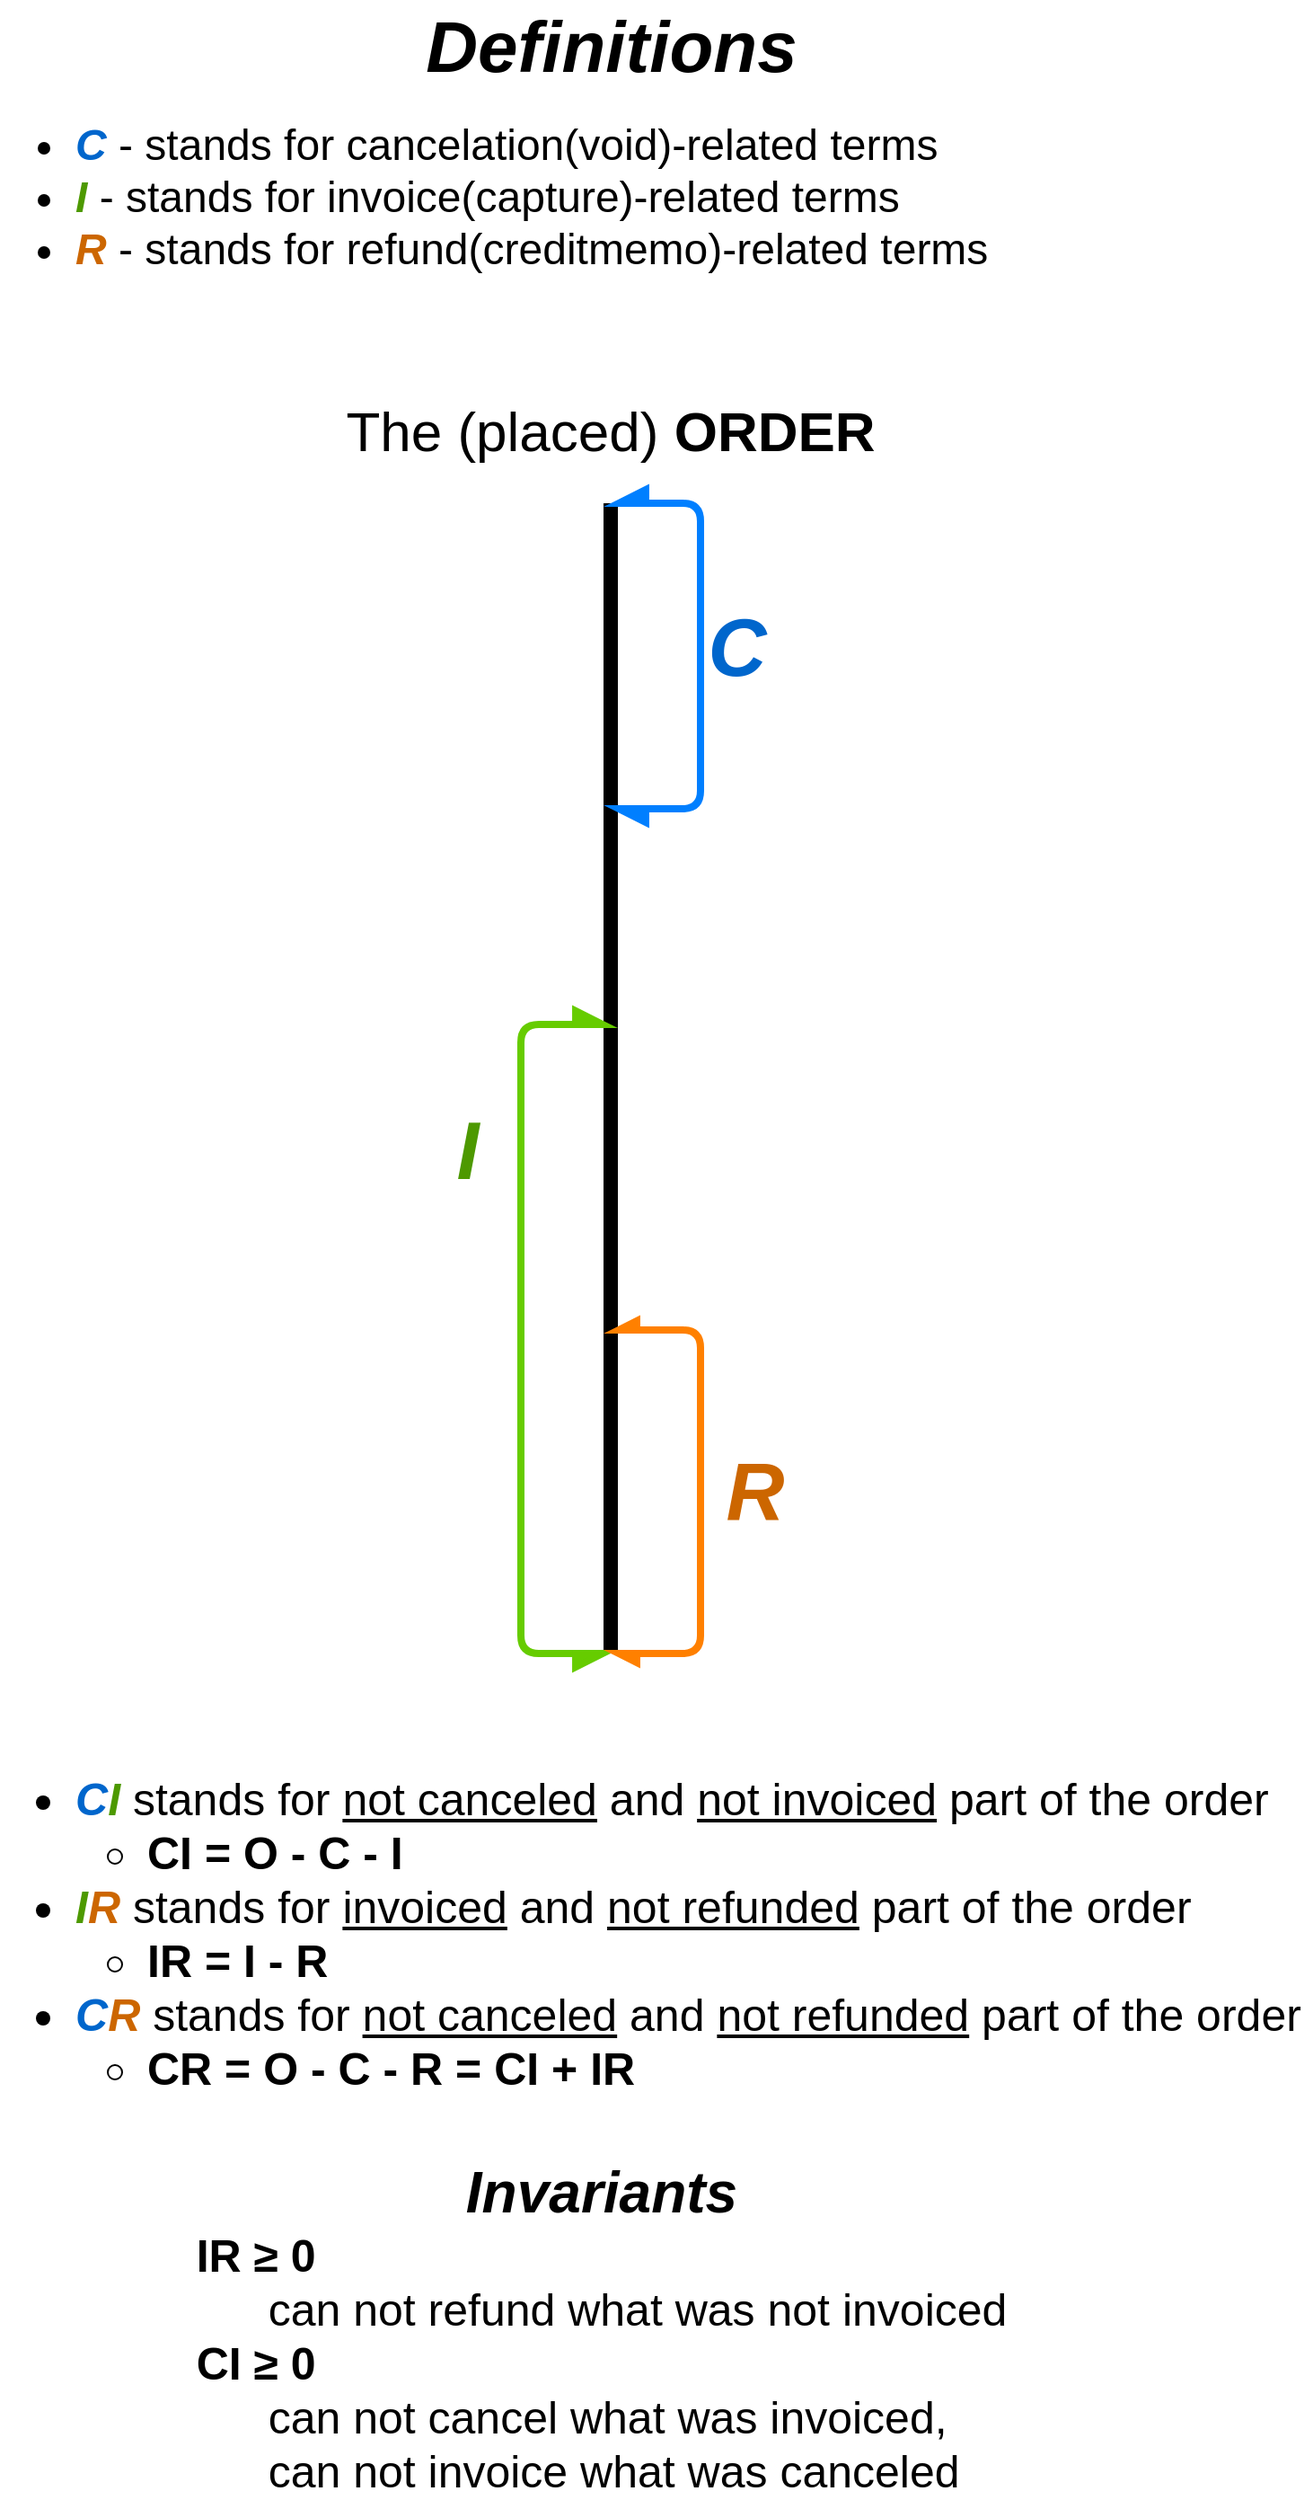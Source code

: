 <mxfile version="13.3.0" type="google"><diagram id="DhllvTQ3O-5qoM9mWOBi" name="Page-1"><mxGraphModel dx="1422" dy="741" grid="1" gridSize="10" guides="1" tooltips="1" connect="1" arrows="1" fold="1" page="1" pageScale="1" pageWidth="850" pageHeight="1100" math="0" shadow="0"><root><mxCell id="0"/><mxCell id="1" parent="0"/><mxCell id="wKHZmjgvBfKG-bjZJaWa-1" value="" style="endArrow=none;html=1;strokeWidth=8;" parent="1" target="wKHZmjgvBfKG-bjZJaWa-4" edge="1"><mxGeometry width="50" height="50" relative="1" as="geometry"><mxPoint x="400" y="930" as="sourcePoint"/><mxPoint x="400" y="280" as="targetPoint"/></mxGeometry></mxCell><mxCell id="wKHZmjgvBfKG-bjZJaWa-3" value="&lt;div style=&quot;font-size: 24px&quot;&gt;&lt;ul&gt;&lt;li&gt;&lt;span&gt;&lt;b&gt;&lt;i&gt;&lt;font color=&quot;#0066cc&quot; style=&quot;font-size: 24px&quot;&gt;C&lt;/font&gt;&lt;/i&gt;&lt;/b&gt; - stands for cancelation(void)-related terms&lt;/span&gt;&lt;/li&gt;&lt;li&gt;&lt;span&gt;&lt;b&gt;&lt;i&gt;&lt;font color=&quot;#4d9900&quot; style=&quot;font-size: 24px&quot;&gt;I&lt;/font&gt;&lt;/i&gt;&lt;/b&gt; - stands for invoice(capture)-related terms&lt;/span&gt;&lt;/li&gt;&lt;li&gt;&lt;span&gt;&lt;b&gt;&lt;i&gt;&lt;font style=&quot;font-size: 24px&quot; color=&quot;#cc6600&quot;&gt;R&lt;/font&gt;&lt;/i&gt;&lt;/b&gt; - stands for refund(creditmemo)-related terms&lt;/span&gt;&lt;/li&gt;&lt;/ul&gt;&lt;/div&gt;" style="text;html=1;strokeColor=none;fillColor=none;align=left;verticalAlign=middle;whiteSpace=wrap;rounded=0;" parent="1" vertex="1"><mxGeometry x="60" y="60" width="640" height="120" as="geometry"/></mxCell><mxCell id="wKHZmjgvBfKG-bjZJaWa-4" value="&lt;font style=&quot;font-size: 31px&quot;&gt;The (placed)&amp;nbsp;&lt;b&gt;ORDER&lt;/b&gt;&lt;/font&gt;" style="text;html=1;strokeColor=none;fillColor=none;align=center;verticalAlign=middle;whiteSpace=wrap;rounded=0;" parent="1" vertex="1"><mxGeometry x="170" y="210" width="460" height="80" as="geometry"/></mxCell><mxCell id="wKHZmjgvBfKG-bjZJaWa-6" value="" style="endArrow=async;html=1;strokeColor=#007FFF;strokeWidth=4;startArrow=async;startFill=1;endFill=1;edgeStyle=orthogonalEdgeStyle;exitX=0.5;exitY=1;exitDx=0;exitDy=0;sourcePerimeterSpacing=0;startSize=11;endSize=11;" parent="1" source="wKHZmjgvBfKG-bjZJaWa-4" edge="1"><mxGeometry width="50" height="50" relative="1" as="geometry"><mxPoint x="400" y="440" as="sourcePoint"/><mxPoint x="400" y="460" as="targetPoint"/><Array as="points"><mxPoint x="450" y="290"/></Array></mxGeometry></mxCell><mxCell id="wKHZmjgvBfKG-bjZJaWa-8" value="&lt;i&gt;C&lt;/i&gt;" style="edgeLabel;html=1;align=center;verticalAlign=middle;resizable=0;points=[];fontSize=45;fontColor=#0066CC;fontStyle=1" parent="wKHZmjgvBfKG-bjZJaWa-6" vertex="1" connectable="0"><mxGeometry x="0.163" relative="1" as="geometry"><mxPoint x="20" y="-27" as="offset"/></mxGeometry></mxCell><mxCell id="wKHZmjgvBfKG-bjZJaWa-9" value="" style="endArrow=async;html=1;strokeColor=#66CC00;strokeWidth=4;fontSize=45;fontColor=#0066CC;edgeStyle=orthogonalEdgeStyle;startArrow=async;startFill=1;endFill=1;endSize=11;startSize=11;" parent="1" edge="1"><mxGeometry width="50" height="50" relative="1" as="geometry"><mxPoint x="400" y="930" as="sourcePoint"/><mxPoint x="400" y="580" as="targetPoint"/><Array as="points"><mxPoint x="350" y="930"/><mxPoint x="350" y="580"/></Array></mxGeometry></mxCell><mxCell id="wKHZmjgvBfKG-bjZJaWa-10" value="&lt;i&gt;I&lt;/i&gt;" style="edgeLabel;html=1;align=center;verticalAlign=middle;resizable=0;points=[];fontSize=45;fontColor=#4D9900;fontStyle=1" parent="1" vertex="1" connectable="0"><mxGeometry x="320" y="649.997" as="geometry"/></mxCell><mxCell id="wKHZmjgvBfKG-bjZJaWa-11" value="" style="endArrow=async;html=1;strokeColor=#FF8000;strokeWidth=4;fontSize=45;fontColor=#4D9900;edgeStyle=orthogonalEdgeStyle;startArrow=async;startFill=1;endFill=1;" parent="1" edge="1"><mxGeometry width="50" height="50" relative="1" as="geometry"><mxPoint x="400" y="750" as="sourcePoint"/><mxPoint x="400" y="930" as="targetPoint"/><Array as="points"><mxPoint x="400" y="750"/><mxPoint x="450" y="750"/><mxPoint x="450" y="930"/></Array></mxGeometry></mxCell><mxCell id="wKHZmjgvBfKG-bjZJaWa-12" value="&lt;i&gt;&lt;font color=&quot;#cc6600&quot;&gt;R&lt;/font&gt;&lt;/i&gt;" style="edgeLabel;html=1;align=center;verticalAlign=middle;resizable=0;points=[];fontSize=45;fontColor=#4D9900;fontStyle=1" parent="1" vertex="1" connectable="0"><mxGeometry x="480" y="839.997" as="geometry"/></mxCell><mxCell id="wKHZmjgvBfKG-bjZJaWa-14" value="&lt;ul&gt;&lt;li style=&quot;font-size: 25px&quot;&gt;&lt;font style=&quot;font-size: 25px&quot;&gt;&lt;b&gt;&lt;i&gt;&lt;font color=&quot;#0066cc&quot;&gt;C&lt;/font&gt;&lt;font color=&quot;#4d9900&quot;&gt;I&lt;/font&gt;&lt;/i&gt;&lt;/b&gt; stands for &lt;u&gt;not canceled&lt;/u&gt; and &lt;u&gt;not invoiced&lt;/u&gt; part of the order&lt;/font&gt;&lt;/li&gt;&lt;ul style=&quot;font-size: 25px&quot;&gt;&lt;li style=&quot;font-size: 25px&quot;&gt;&lt;font style=&quot;font-size: 25px&quot;&gt;&lt;b&gt;CI = O - C - I&lt;/b&gt;&lt;/font&gt;&lt;/li&gt;&lt;/ul&gt;&lt;li&gt;&lt;b&gt;&lt;i&gt;&lt;font color=&quot;#4d9900&quot;&gt;I&lt;/font&gt;&lt;font color=&quot;#cc6600&quot;&gt;R&lt;/font&gt;&lt;/i&gt;&lt;/b&gt; stands for &lt;u&gt;invoiced&lt;/u&gt; and &lt;u&gt;not refunded&lt;/u&gt; part of the order&lt;/li&gt;&lt;ul&gt;&lt;li&gt;&lt;b&gt;IR = I - R&lt;/b&gt;&lt;/li&gt;&lt;/ul&gt;&lt;li&gt;&lt;b&gt;&lt;i&gt;&lt;font color=&quot;#0066cc&quot;&gt;C&lt;/font&gt;&lt;font color=&quot;#cc6600&quot;&gt;R&lt;/font&gt;&lt;/i&gt;&lt;/b&gt; stands for &lt;u&gt;not canceled&lt;/u&gt; and &lt;u&gt;not refunded&lt;/u&gt; part of the order&lt;/li&gt;&lt;ul&gt;&lt;li&gt;&lt;b&gt;CR = O - C - R = CI + IR&lt;/b&gt;&lt;/li&gt;&lt;/ul&gt;&lt;/ul&gt;" style="text;html=1;strokeColor=none;fillColor=none;align=left;verticalAlign=middle;whiteSpace=wrap;rounded=0;fontSize=25;fontColor=#000000;" parent="1" vertex="1"><mxGeometry x="60" y="990" width="730" height="190" as="geometry"/></mxCell><mxCell id="qQPZefQLT5lvfnB2IEhn-1" value="&lt;b&gt;&lt;i&gt;&lt;font style=&quot;font-size: 32px&quot;&gt;Invariants&lt;/font&gt;&lt;/i&gt;&lt;/b&gt;&lt;br style=&quot;font-size: 25px&quot;&gt;&lt;div style=&quot;text-align: left&quot;&gt;&lt;span&gt;&lt;b&gt;IR ≥&amp;nbsp;0&lt;/b&gt;&lt;/span&gt;&lt;/div&gt;&lt;blockquote style=&quot;margin: 0 0 0 40px ; border: none ; padding: 0px&quot;&gt;&lt;div style=&quot;text-align: left&quot;&gt;&lt;span&gt;can not refund what was not invoiced&lt;/span&gt;&lt;/div&gt;&lt;/blockquote&gt;&lt;div style=&quot;text-align: left&quot;&gt;&lt;span&gt;&lt;b&gt;CI ≥&amp;nbsp;0&lt;/b&gt;&lt;/span&gt;&lt;/div&gt;&lt;blockquote style=&quot;margin: 0 0 0 40px ; border: none ; padding: 0px&quot;&gt;&lt;div style=&quot;text-align: left&quot;&gt;&lt;span&gt;can not cancel what was invoiced,&lt;/span&gt;&lt;/div&gt;&lt;/blockquote&gt;&lt;blockquote style=&quot;margin: 0 0 0 40px ; border: none ; padding: 0px&quot;&gt;&lt;div style=&quot;text-align: left&quot;&gt;&lt;span&gt;can not invoice what was canceled&lt;/span&gt;&lt;/div&gt;&lt;/blockquote&gt;" style="text;html=1;strokeColor=none;fillColor=none;align=center;verticalAlign=middle;whiteSpace=wrap;rounded=0;fontSize=25;" parent="1" vertex="1"><mxGeometry x="70" y="1210" width="650" height="190" as="geometry"/></mxCell><mxCell id="Ku5L7hLaX9rrpL4cmtJ4-1" value="Definitions" style="text;html=1;strokeColor=none;fillColor=none;align=center;verticalAlign=middle;whiteSpace=wrap;rounded=0;fontSize=40;fontStyle=3" vertex="1" parent="1"><mxGeometry x="262.5" y="10" width="275" height="50" as="geometry"/></mxCell></root></mxGraphModel></diagram></mxfile>